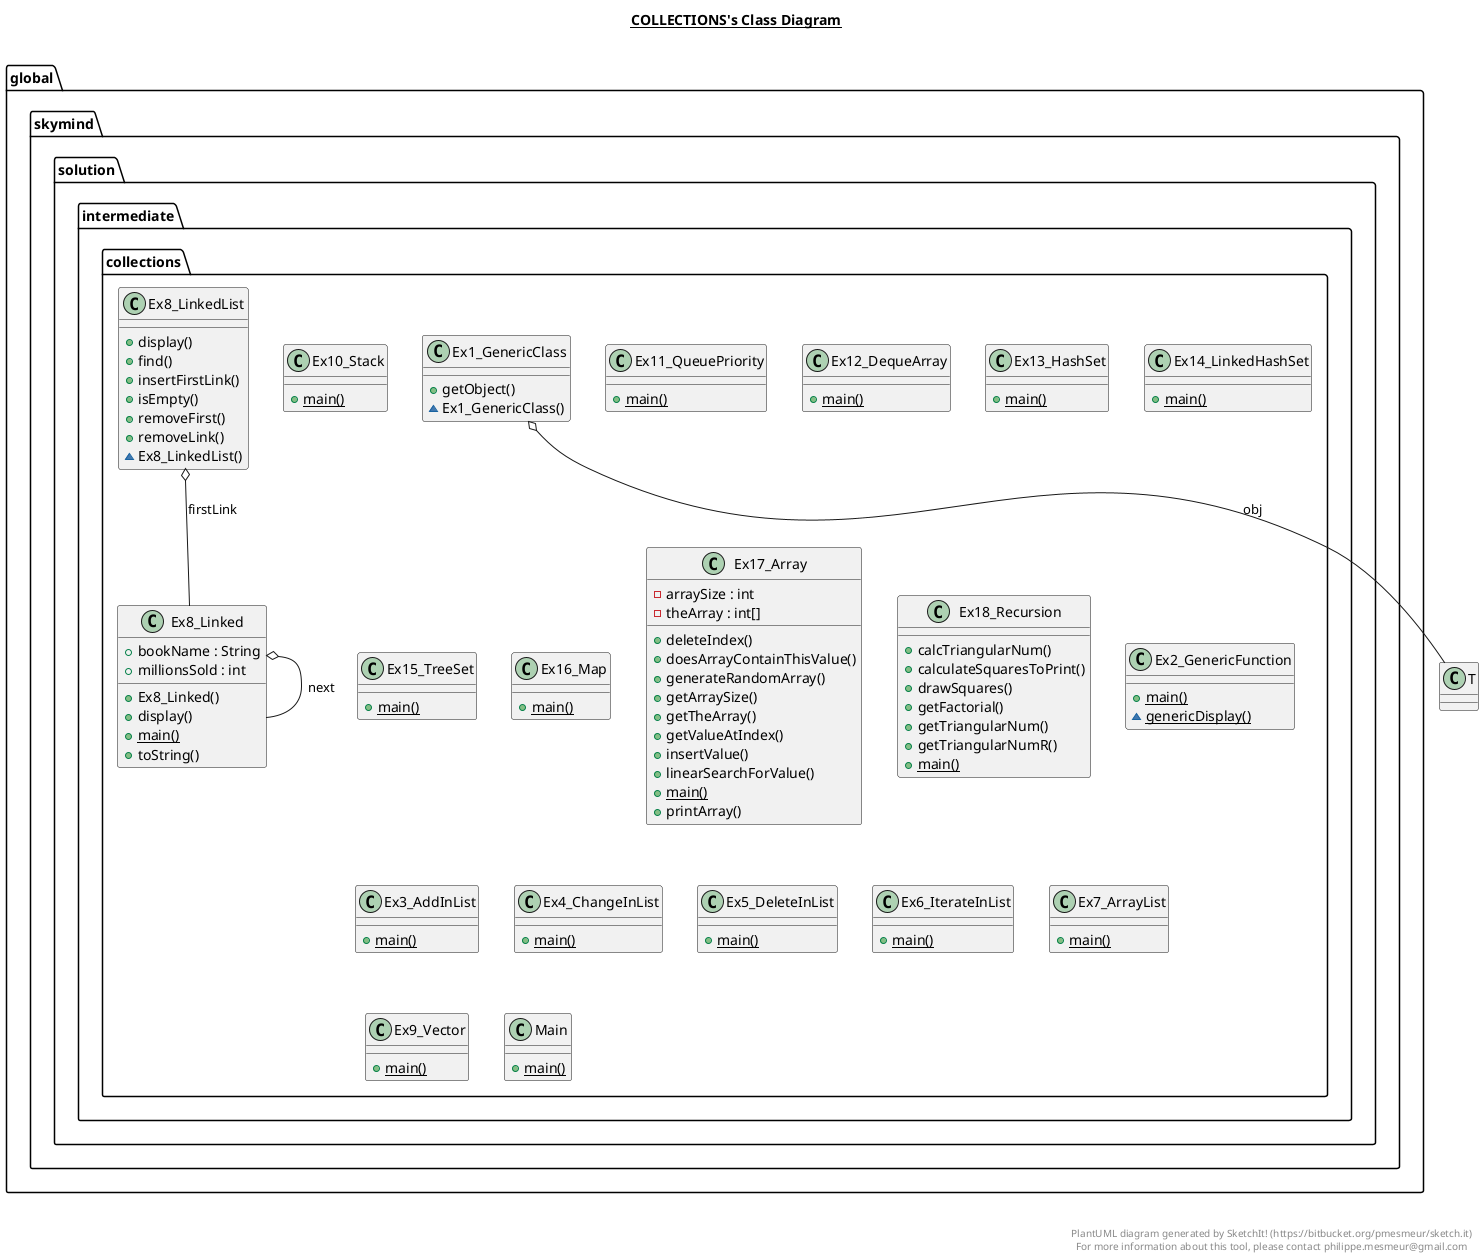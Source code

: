 @startuml

title __COLLECTIONS's Class Diagram__\n

  namespace global.skymind {
    namespace solution.intermediate.collections {
      class global.skymind.solution.intermediate.collections.Ex10_Stack {
          {static} + main()
      }
    }
  }
  

  namespace global.skymind {
    namespace solution.intermediate.collections {
      class global.skymind.solution.intermediate.collections.Ex11_QueuePriority {
          {static} + main()
      }
    }
  }
  

  namespace global.skymind {
    namespace solution.intermediate.collections {
      class global.skymind.solution.intermediate.collections.Ex12_DequeArray {
          {static} + main()
      }
    }
  }
  

  namespace global.skymind {
    namespace solution.intermediate.collections {
      class global.skymind.solution.intermediate.collections.Ex13_HashSet {
          {static} + main()
      }
    }
  }
  

  namespace global.skymind {
    namespace solution.intermediate.collections {
      class global.skymind.solution.intermediate.collections.Ex14_LinkedHashSet {
          {static} + main()
      }
    }
  }
  

  namespace global.skymind {
    namespace solution.intermediate.collections {
      class global.skymind.solution.intermediate.collections.Ex15_TreeSet {
          {static} + main()
      }
    }
  }
  

  namespace global.skymind {
    namespace solution.intermediate.collections {
      class global.skymind.solution.intermediate.collections.Ex16_Map {
          {static} + main()
      }
    }
  }
  

  namespace global.skymind {
    namespace solution.intermediate.collections {
      class global.skymind.solution.intermediate.collections.Ex17_Array {
          - arraySize : int
          - theArray : int[]
          + deleteIndex()
          + doesArrayContainThisValue()
          + generateRandomArray()
          + getArraySize()
          + getTheArray()
          + getValueAtIndex()
          + insertValue()
          + linearSearchForValue()
          {static} + main()
          + printArray()
      }
    }
  }
  

  namespace global.skymind {
    namespace solution.intermediate.collections {
      class global.skymind.solution.intermediate.collections.Ex18_Recursion {
          + calcTriangularNum()
          + calculateSquaresToPrint()
          + drawSquares()
          + getFactorial()
          + getTriangularNum()
          + getTriangularNumR()
          {static} + main()
      }
    }
  }
  

  namespace global.skymind {
    namespace solution.intermediate.collections {
      class global.skymind.solution.intermediate.collections.Ex1_GenericClass {
          + getObject()
          ~ Ex1_GenericClass()
      }
    }
  }
  

  namespace global.skymind {
    namespace solution.intermediate.collections {
      class global.skymind.solution.intermediate.collections.Ex2_GenericFunction {
          {static} + main()
          {static} ~ genericDisplay()
      }
    }
  }
  

  namespace global.skymind {
    namespace solution.intermediate.collections {
      class global.skymind.solution.intermediate.collections.Ex3_AddInList {
          {static} + main()
      }
    }
  }
  

  namespace global.skymind {
    namespace solution.intermediate.collections {
      class global.skymind.solution.intermediate.collections.Ex4_ChangeInList {
          {static} + main()
      }
    }
  }
  

  namespace global.skymind {
    namespace solution.intermediate.collections {
      class global.skymind.solution.intermediate.collections.Ex5_DeleteInList {
          {static} + main()
      }
    }
  }
  

  namespace global.skymind {
    namespace solution.intermediate.collections {
      class global.skymind.solution.intermediate.collections.Ex6_IterateInList {
          {static} + main()
      }
    }
  }
  

  namespace global.skymind {
    namespace solution.intermediate.collections {
      class global.skymind.solution.intermediate.collections.Ex7_ArrayList {
          {static} + main()
      }
    }
  }
  

  namespace global.skymind {
    namespace solution.intermediate.collections {
      class global.skymind.solution.intermediate.collections.Ex8_Linked {
          + bookName : String
          + millionsSold : int
          + Ex8_Linked()
          + display()
          {static} + main()
          + toString()
      }
    }
  }
  

  namespace global.skymind {
    namespace solution.intermediate.collections {
      class global.skymind.solution.intermediate.collections.Ex8_LinkedList {
          + display()
          + find()
          + insertFirstLink()
          + isEmpty()
          + removeFirst()
          + removeLink()
          ~ Ex8_LinkedList()
      }
    }
  }
  

  namespace global.skymind {
    namespace solution.intermediate.collections {
      class global.skymind.solution.intermediate.collections.Ex9_Vector {
          {static} + main()
      }
    }
  }
  

  namespace global.skymind {
    namespace solution.intermediate.collections {
      class global.skymind.solution.intermediate.collections.Main {
          {static} + main()
      }
    }
  }
  

  global.skymind.solution.intermediate.collections.Ex1_GenericClass o-- T : obj
  global.skymind.solution.intermediate.collections.Ex8_Linked o-- global.skymind.solution.intermediate.collections.Ex8_Linked : next
  global.skymind.solution.intermediate.collections.Ex8_LinkedList o-- global.skymind.solution.intermediate.collections.Ex8_Linked : firstLink


right footer


PlantUML diagram generated by SketchIt! (https://bitbucket.org/pmesmeur/sketch.it)
For more information about this tool, please contact philippe.mesmeur@gmail.com
endfooter

@enduml
